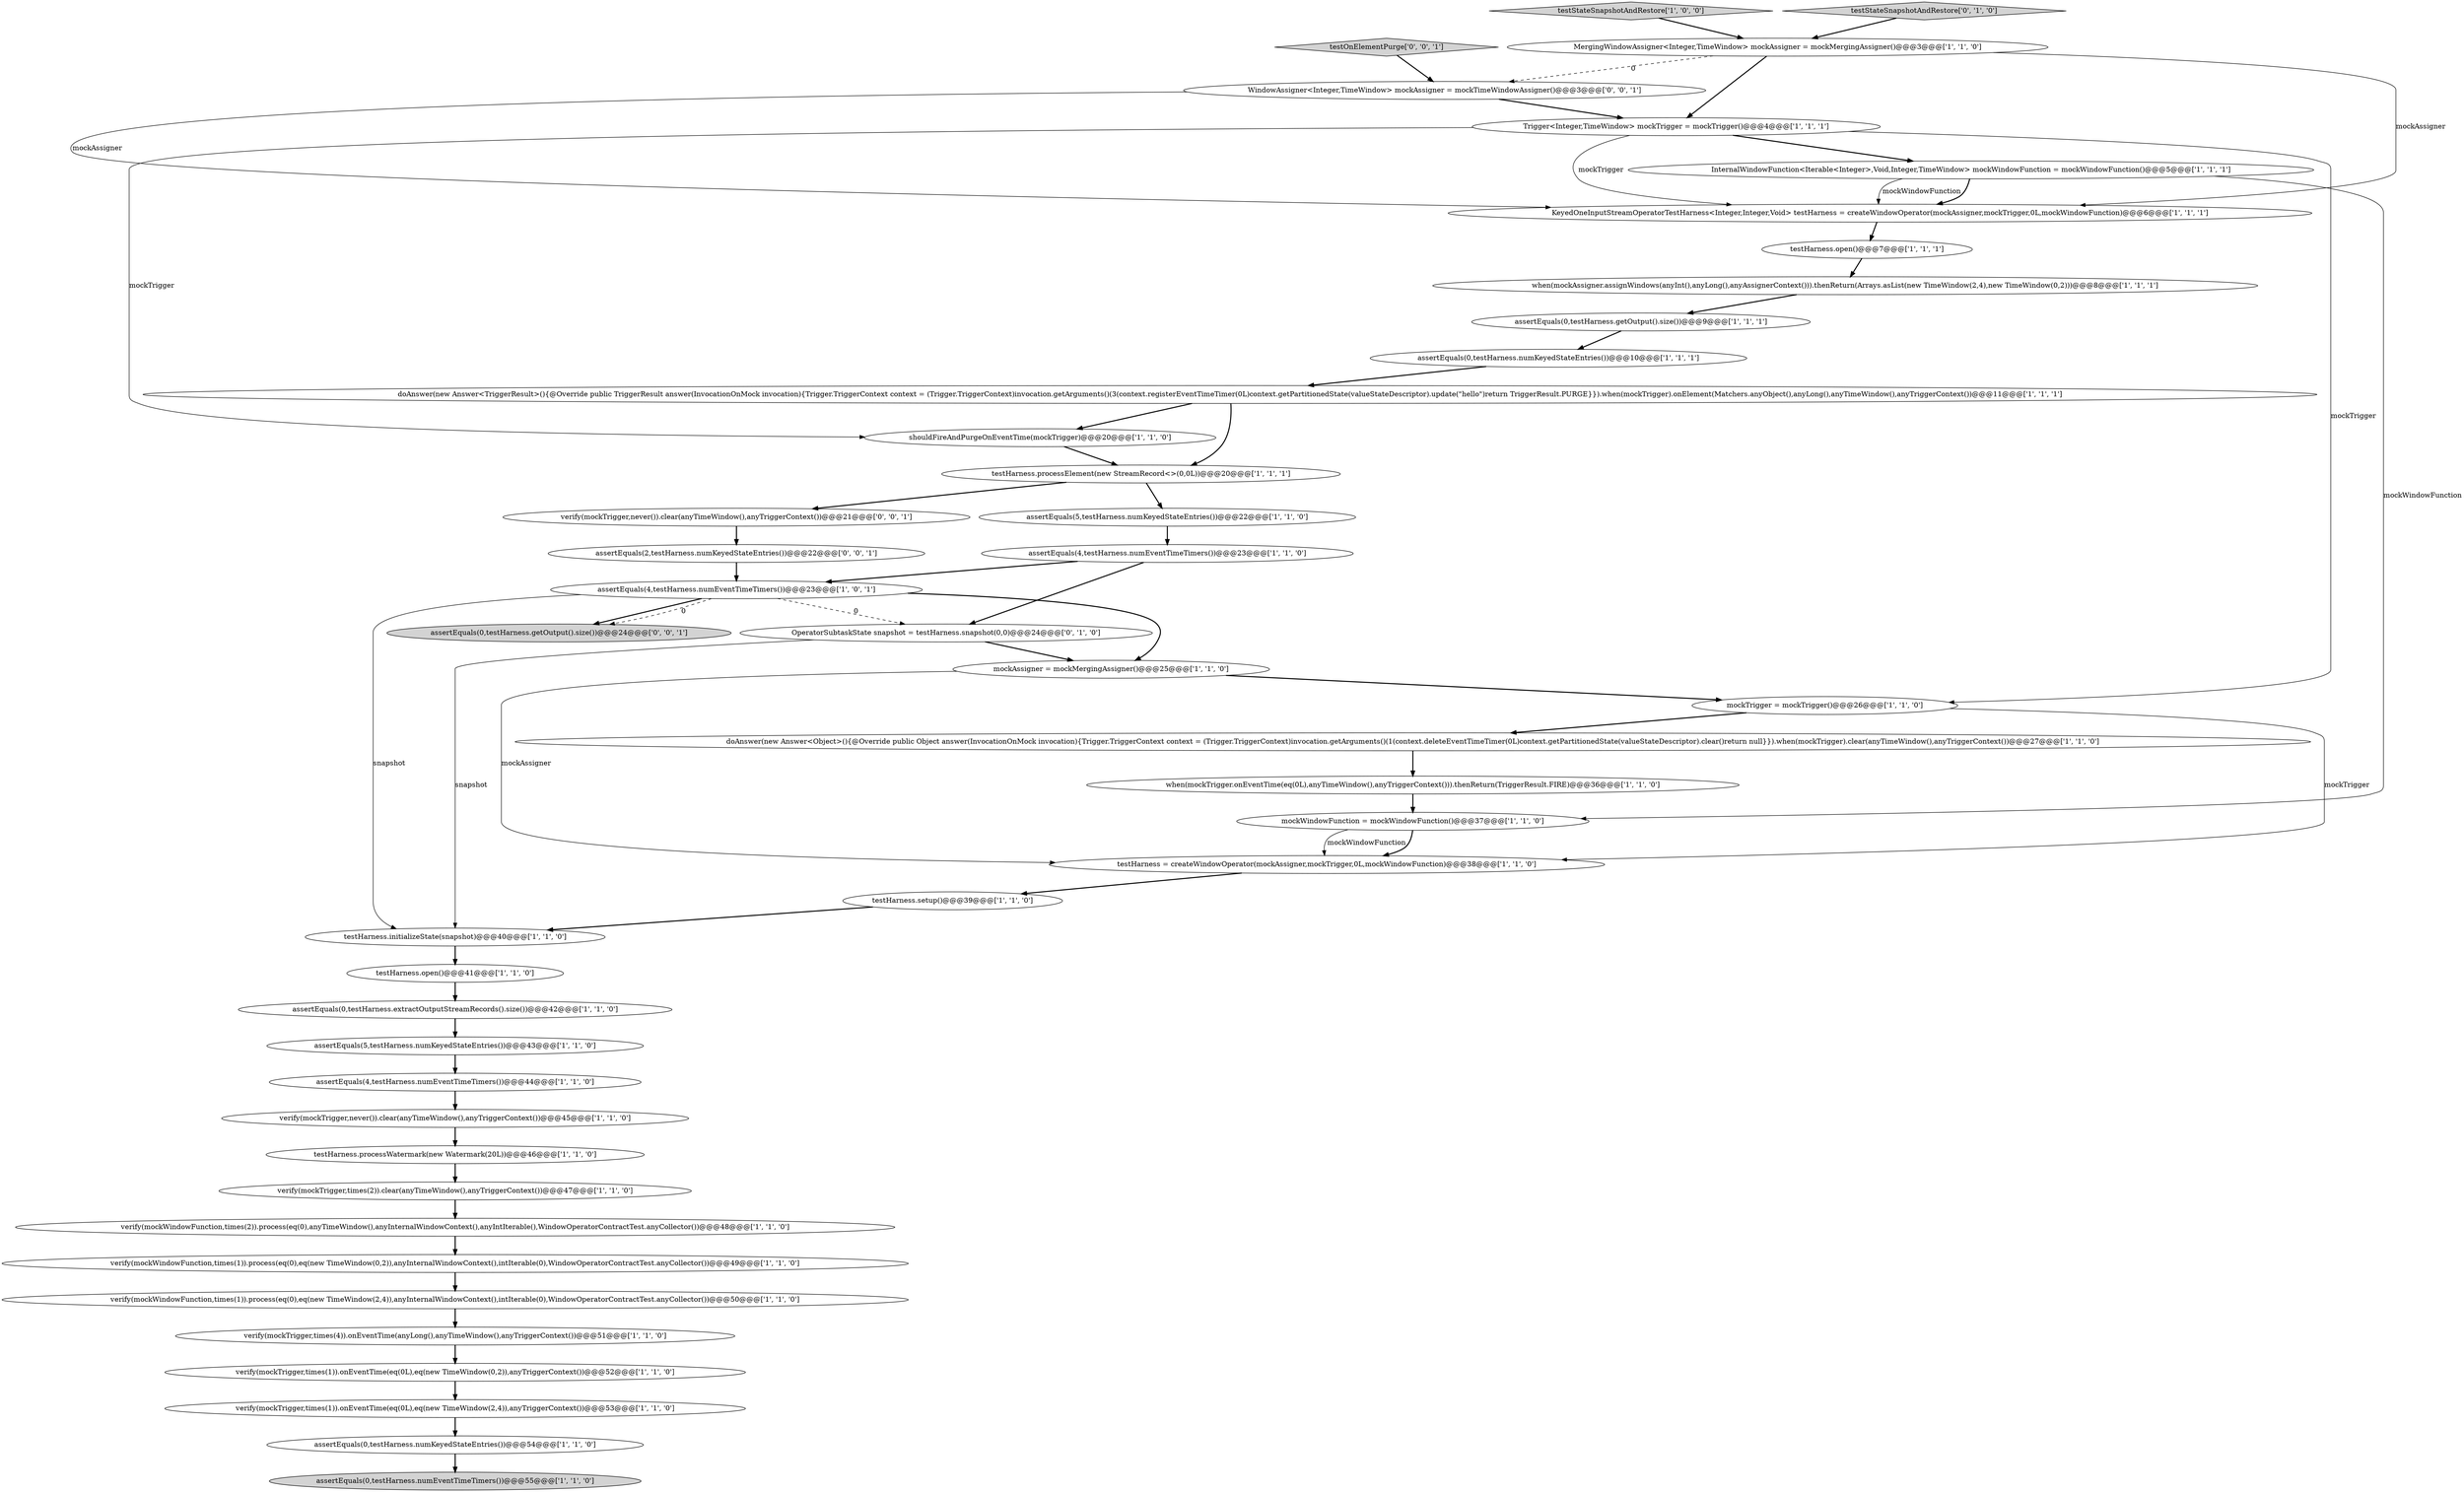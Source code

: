 digraph {
1 [style = filled, label = "testHarness.processElement(new StreamRecord<>(0,0L))@@@20@@@['1', '1', '1']", fillcolor = white, shape = ellipse image = "AAA0AAABBB1BBB"];
15 [style = filled, label = "mockWindowFunction = mockWindowFunction()@@@37@@@['1', '1', '0']", fillcolor = white, shape = ellipse image = "AAA0AAABBB1BBB"];
3 [style = filled, label = "assertEquals(0,testHarness.numKeyedStateEntries())@@@10@@@['1', '1', '1']", fillcolor = white, shape = ellipse image = "AAA0AAABBB1BBB"];
13 [style = filled, label = "MergingWindowAssigner<Integer,TimeWindow> mockAssigner = mockMergingAssigner()@@@3@@@['1', '1', '0']", fillcolor = white, shape = ellipse image = "AAA0AAABBB1BBB"];
6 [style = filled, label = "verify(mockTrigger,times(4)).onEventTime(anyLong(),anyTimeWindow(),anyTriggerContext())@@@51@@@['1', '1', '0']", fillcolor = white, shape = ellipse image = "AAA0AAABBB1BBB"];
30 [style = filled, label = "KeyedOneInputStreamOperatorTestHarness<Integer,Integer,Void> testHarness = createWindowOperator(mockAssigner,mockTrigger,0L,mockWindowFunction)@@@6@@@['1', '1', '1']", fillcolor = white, shape = ellipse image = "AAA0AAABBB1BBB"];
25 [style = filled, label = "when(mockAssigner.assignWindows(anyInt(),anyLong(),anyAssignerContext())).thenReturn(Arrays.asList(new TimeWindow(2,4),new TimeWindow(0,2)))@@@8@@@['1', '1', '1']", fillcolor = white, shape = ellipse image = "AAA0AAABBB1BBB"];
34 [style = filled, label = "verify(mockTrigger,never()).clear(anyTimeWindow(),anyTriggerContext())@@@45@@@['1', '1', '0']", fillcolor = white, shape = ellipse image = "AAA0AAABBB1BBB"];
31 [style = filled, label = "assertEquals(4,testHarness.numEventTimeTimers())@@@23@@@['1', '1', '0']", fillcolor = white, shape = ellipse image = "AAA0AAABBB1BBB"];
0 [style = filled, label = "shouldFireAndPurgeOnEventTime(mockTrigger)@@@20@@@['1', '1', '0']", fillcolor = white, shape = ellipse image = "AAA0AAABBB1BBB"];
41 [style = filled, label = "assertEquals(0,testHarness.getOutput().size())@@@24@@@['0', '0', '1']", fillcolor = lightgray, shape = ellipse image = "AAA0AAABBB3BBB"];
32 [style = filled, label = "assertEquals(5,testHarness.numKeyedStateEntries())@@@43@@@['1', '1', '0']", fillcolor = white, shape = ellipse image = "AAA0AAABBB1BBB"];
40 [style = filled, label = "assertEquals(2,testHarness.numKeyedStateEntries())@@@22@@@['0', '0', '1']", fillcolor = white, shape = ellipse image = "AAA0AAABBB3BBB"];
16 [style = filled, label = "verify(mockWindowFunction,times(1)).process(eq(0),eq(new TimeWindow(2,4)),anyInternalWindowContext(),intIterable(0),WindowOperatorContractTest.anyCollector())@@@50@@@['1', '1', '0']", fillcolor = white, shape = ellipse image = "AAA0AAABBB1BBB"];
42 [style = filled, label = "testOnElementPurge['0', '0', '1']", fillcolor = lightgray, shape = diamond image = "AAA0AAABBB3BBB"];
19 [style = filled, label = "assertEquals(0,testHarness.getOutput().size())@@@9@@@['1', '1', '1']", fillcolor = white, shape = ellipse image = "AAA0AAABBB1BBB"];
10 [style = filled, label = "assertEquals(0,testHarness.extractOutputStreamRecords().size())@@@42@@@['1', '1', '0']", fillcolor = white, shape = ellipse image = "AAA0AAABBB1BBB"];
44 [style = filled, label = "WindowAssigner<Integer,TimeWindow> mockAssigner = mockTimeWindowAssigner()@@@3@@@['0', '0', '1']", fillcolor = white, shape = ellipse image = "AAA0AAABBB3BBB"];
9 [style = filled, label = "Trigger<Integer,TimeWindow> mockTrigger = mockTrigger()@@@4@@@['1', '1', '1']", fillcolor = white, shape = ellipse image = "AAA0AAABBB1BBB"];
4 [style = filled, label = "mockAssigner = mockMergingAssigner()@@@25@@@['1', '1', '0']", fillcolor = white, shape = ellipse image = "AAA0AAABBB1BBB"];
7 [style = filled, label = "testStateSnapshotAndRestore['1', '0', '0']", fillcolor = lightgray, shape = diamond image = "AAA0AAABBB1BBB"];
27 [style = filled, label = "testHarness.initializeState(snapshot)@@@40@@@['1', '1', '0']", fillcolor = white, shape = ellipse image = "AAA0AAABBB1BBB"];
37 [style = filled, label = "mockTrigger = mockTrigger()@@@26@@@['1', '1', '0']", fillcolor = white, shape = ellipse image = "AAA0AAABBB1BBB"];
11 [style = filled, label = "verify(mockWindowFunction,times(1)).process(eq(0),eq(new TimeWindow(0,2)),anyInternalWindowContext(),intIterable(0),WindowOperatorContractTest.anyCollector())@@@49@@@['1', '1', '0']", fillcolor = white, shape = ellipse image = "AAA0AAABBB1BBB"];
36 [style = filled, label = "doAnswer(new Answer<TriggerResult>(){@Override public TriggerResult answer(InvocationOnMock invocation){Trigger.TriggerContext context = (Trigger.TriggerContext)invocation.getArguments()(3(context.registerEventTimeTimer(0L)context.getPartitionedState(valueStateDescriptor).update(\"hello\")return TriggerResult.PURGE}}).when(mockTrigger).onElement(Matchers.anyObject(),anyLong(),anyTimeWindow(),anyTriggerContext())@@@11@@@['1', '1', '1']", fillcolor = white, shape = ellipse image = "AAA0AAABBB1BBB"];
14 [style = filled, label = "testHarness.open()@@@7@@@['1', '1', '1']", fillcolor = white, shape = ellipse image = "AAA0AAABBB1BBB"];
29 [style = filled, label = "assertEquals(4,testHarness.numEventTimeTimers())@@@44@@@['1', '1', '0']", fillcolor = white, shape = ellipse image = "AAA0AAABBB1BBB"];
18 [style = filled, label = "InternalWindowFunction<Iterable<Integer>,Void,Integer,TimeWindow> mockWindowFunction = mockWindowFunction()@@@5@@@['1', '1', '1']", fillcolor = white, shape = ellipse image = "AAA0AAABBB1BBB"];
20 [style = filled, label = "assertEquals(0,testHarness.numEventTimeTimers())@@@55@@@['1', '1', '0']", fillcolor = lightgray, shape = ellipse image = "AAA0AAABBB1BBB"];
21 [style = filled, label = "testHarness = createWindowOperator(mockAssigner,mockTrigger,0L,mockWindowFunction)@@@38@@@['1', '1', '0']", fillcolor = white, shape = ellipse image = "AAA0AAABBB1BBB"];
38 [style = filled, label = "testStateSnapshotAndRestore['0', '1', '0']", fillcolor = lightgray, shape = diamond image = "AAA0AAABBB2BBB"];
28 [style = filled, label = "verify(mockTrigger,times(1)).onEventTime(eq(0L),eq(new TimeWindow(2,4)),anyTriggerContext())@@@53@@@['1', '1', '0']", fillcolor = white, shape = ellipse image = "AAA0AAABBB1BBB"];
2 [style = filled, label = "verify(mockWindowFunction,times(2)).process(eq(0),anyTimeWindow(),anyInternalWindowContext(),anyIntIterable(),WindowOperatorContractTest.anyCollector())@@@48@@@['1', '1', '0']", fillcolor = white, shape = ellipse image = "AAA0AAABBB1BBB"];
8 [style = filled, label = "testHarness.open()@@@41@@@['1', '1', '0']", fillcolor = white, shape = ellipse image = "AAA0AAABBB1BBB"];
35 [style = filled, label = "verify(mockTrigger,times(2)).clear(anyTimeWindow(),anyTriggerContext())@@@47@@@['1', '1', '0']", fillcolor = white, shape = ellipse image = "AAA0AAABBB1BBB"];
43 [style = filled, label = "verify(mockTrigger,never()).clear(anyTimeWindow(),anyTriggerContext())@@@21@@@['0', '0', '1']", fillcolor = white, shape = ellipse image = "AAA0AAABBB3BBB"];
23 [style = filled, label = "assertEquals(0,testHarness.numKeyedStateEntries())@@@54@@@['1', '1', '0']", fillcolor = white, shape = ellipse image = "AAA0AAABBB1BBB"];
17 [style = filled, label = "doAnswer(new Answer<Object>(){@Override public Object answer(InvocationOnMock invocation){Trigger.TriggerContext context = (Trigger.TriggerContext)invocation.getArguments()(1(context.deleteEventTimeTimer(0L)context.getPartitionedState(valueStateDescriptor).clear()return null}}).when(mockTrigger).clear(anyTimeWindow(),anyTriggerContext())@@@27@@@['1', '1', '0']", fillcolor = white, shape = ellipse image = "AAA0AAABBB1BBB"];
22 [style = filled, label = "testHarness.setup()@@@39@@@['1', '1', '0']", fillcolor = white, shape = ellipse image = "AAA0AAABBB1BBB"];
26 [style = filled, label = "when(mockTrigger.onEventTime(eq(0L),anyTimeWindow(),anyTriggerContext())).thenReturn(TriggerResult.FIRE)@@@36@@@['1', '1', '0']", fillcolor = white, shape = ellipse image = "AAA0AAABBB1BBB"];
33 [style = filled, label = "testHarness.processWatermark(new Watermark(20L))@@@46@@@['1', '1', '0']", fillcolor = white, shape = ellipse image = "AAA0AAABBB1BBB"];
5 [style = filled, label = "verify(mockTrigger,times(1)).onEventTime(eq(0L),eq(new TimeWindow(0,2)),anyTriggerContext())@@@52@@@['1', '1', '0']", fillcolor = white, shape = ellipse image = "AAA0AAABBB1BBB"];
24 [style = filled, label = "assertEquals(4,testHarness.numEventTimeTimers())@@@23@@@['1', '0', '1']", fillcolor = white, shape = ellipse image = "AAA0AAABBB1BBB"];
39 [style = filled, label = "OperatorSubtaskState snapshot = testHarness.snapshot(0,0)@@@24@@@['0', '1', '0']", fillcolor = white, shape = ellipse image = "AAA1AAABBB2BBB"];
12 [style = filled, label = "assertEquals(5,testHarness.numKeyedStateEntries())@@@22@@@['1', '1', '0']", fillcolor = white, shape = ellipse image = "AAA0AAABBB1BBB"];
9->18 [style = bold, label=""];
19->3 [style = bold, label=""];
18->15 [style = solid, label="mockWindowFunction"];
24->27 [style = solid, label="snapshot"];
18->30 [style = solid, label="mockWindowFunction"];
17->26 [style = bold, label=""];
35->2 [style = bold, label=""];
10->32 [style = bold, label=""];
9->37 [style = solid, label="mockTrigger"];
21->22 [style = bold, label=""];
4->21 [style = solid, label="mockAssigner"];
24->39 [style = dashed, label="0"];
2->11 [style = bold, label=""];
44->9 [style = bold, label=""];
1->12 [style = bold, label=""];
25->19 [style = bold, label=""];
24->4 [style = bold, label=""];
22->27 [style = bold, label=""];
28->23 [style = bold, label=""];
15->21 [style = solid, label="mockWindowFunction"];
34->33 [style = bold, label=""];
15->21 [style = bold, label=""];
44->30 [style = solid, label="mockAssigner"];
11->16 [style = bold, label=""];
4->37 [style = bold, label=""];
0->1 [style = bold, label=""];
38->13 [style = bold, label=""];
9->30 [style = solid, label="mockTrigger"];
12->31 [style = bold, label=""];
7->13 [style = bold, label=""];
27->8 [style = bold, label=""];
29->34 [style = bold, label=""];
33->35 [style = bold, label=""];
37->17 [style = bold, label=""];
26->15 [style = bold, label=""];
24->41 [style = bold, label=""];
23->20 [style = bold, label=""];
43->40 [style = bold, label=""];
24->41 [style = dashed, label="0"];
13->44 [style = dashed, label="0"];
16->6 [style = bold, label=""];
36->1 [style = bold, label=""];
6->5 [style = bold, label=""];
39->27 [style = solid, label="snapshot"];
37->21 [style = solid, label="mockTrigger"];
14->25 [style = bold, label=""];
3->36 [style = bold, label=""];
36->0 [style = bold, label=""];
13->9 [style = bold, label=""];
31->24 [style = bold, label=""];
13->30 [style = solid, label="mockAssigner"];
5->28 [style = bold, label=""];
31->39 [style = bold, label=""];
30->14 [style = bold, label=""];
32->29 [style = bold, label=""];
39->4 [style = bold, label=""];
40->24 [style = bold, label=""];
1->43 [style = bold, label=""];
42->44 [style = bold, label=""];
18->30 [style = bold, label=""];
9->0 [style = solid, label="mockTrigger"];
8->10 [style = bold, label=""];
}
